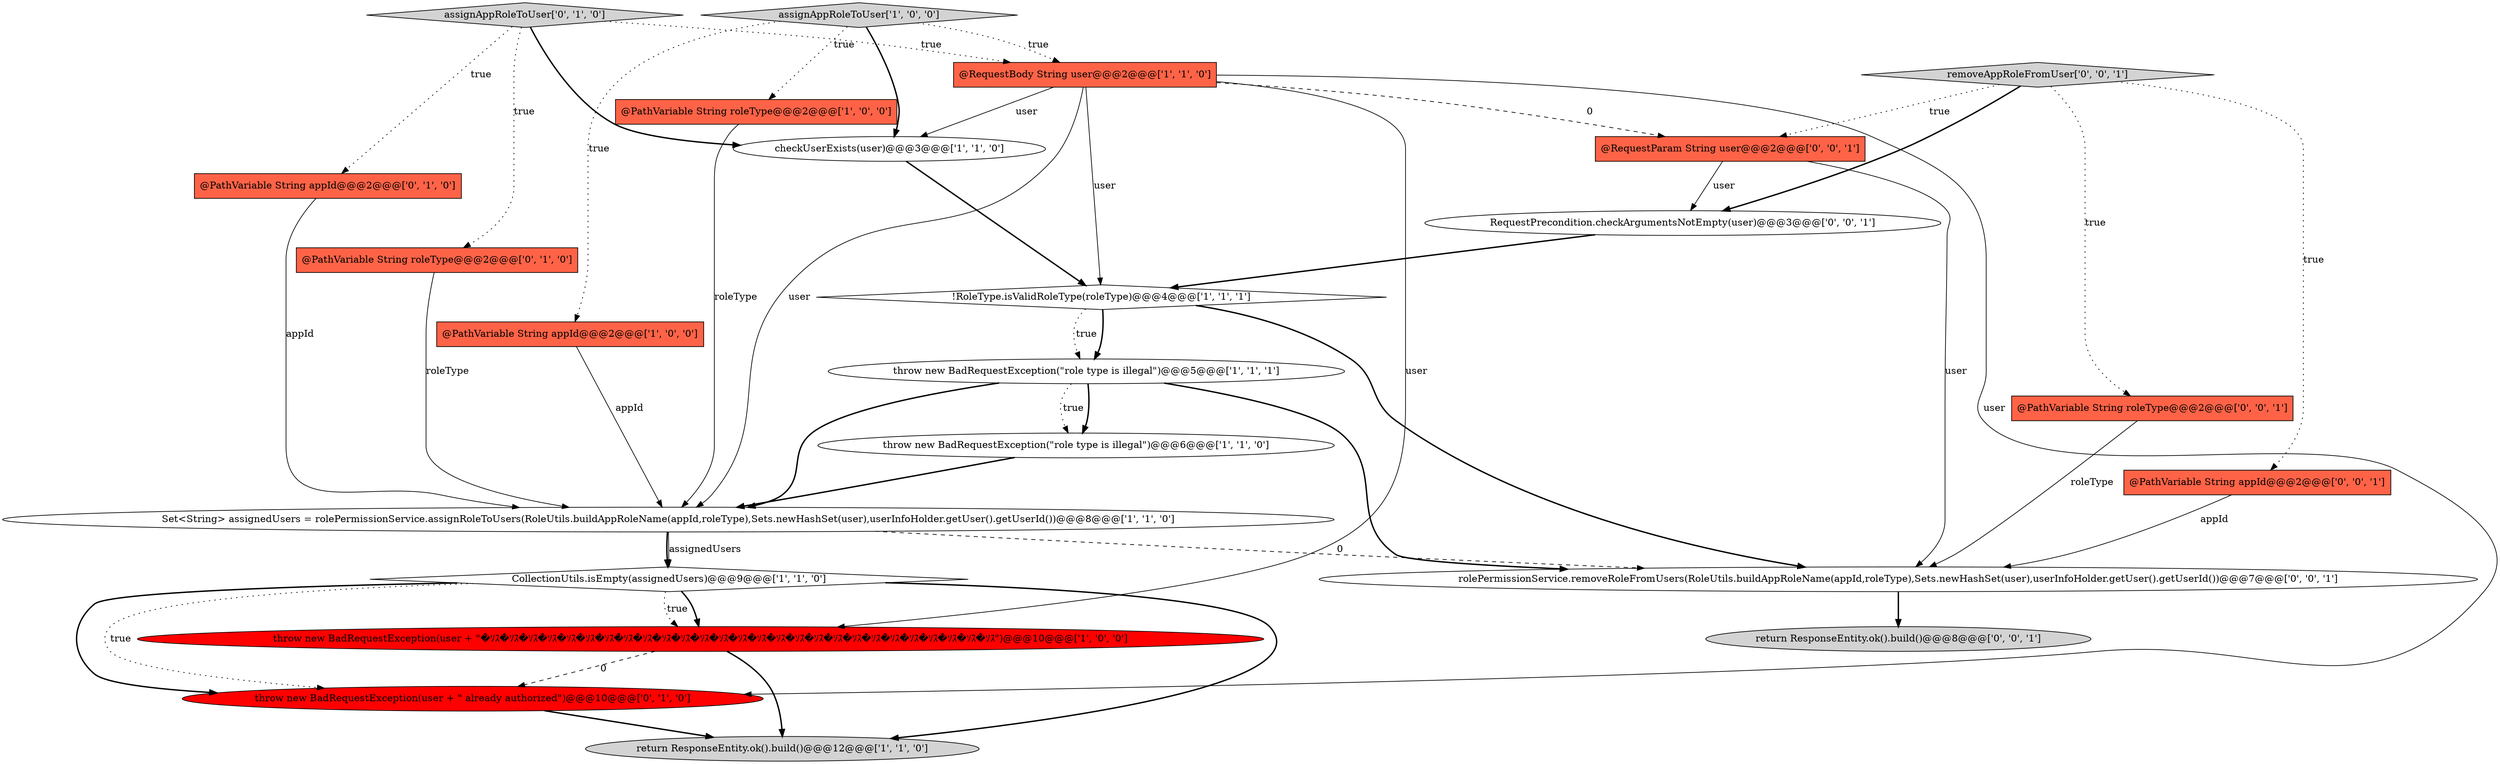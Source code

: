 digraph {
10 [style = filled, label = "assignAppRoleToUser['1', '0', '0']", fillcolor = lightgray, shape = diamond image = "AAA0AAABBB1BBB"];
8 [style = filled, label = "!RoleType.isValidRoleType(roleType)@@@4@@@['1', '1', '1']", fillcolor = white, shape = diamond image = "AAA0AAABBB1BBB"];
11 [style = filled, label = "throw new BadRequestException(\"role type is illegal\")@@@6@@@['1', '1', '0']", fillcolor = white, shape = ellipse image = "AAA0AAABBB1BBB"];
19 [style = filled, label = "removeAppRoleFromUser['0', '0', '1']", fillcolor = lightgray, shape = diamond image = "AAA0AAABBB3BBB"];
7 [style = filled, label = "@RequestBody String user@@@2@@@['1', '1', '0']", fillcolor = tomato, shape = box image = "AAA0AAABBB1BBB"];
21 [style = filled, label = "@RequestParam String user@@@2@@@['0', '0', '1']", fillcolor = tomato, shape = box image = "AAA0AAABBB3BBB"];
22 [style = filled, label = "return ResponseEntity.ok().build()@@@8@@@['0', '0', '1']", fillcolor = lightgray, shape = ellipse image = "AAA0AAABBB3BBB"];
18 [style = filled, label = "@PathVariable String roleType@@@2@@@['0', '0', '1']", fillcolor = tomato, shape = box image = "AAA0AAABBB3BBB"];
20 [style = filled, label = "RequestPrecondition.checkArgumentsNotEmpty(user)@@@3@@@['0', '0', '1']", fillcolor = white, shape = ellipse image = "AAA0AAABBB3BBB"];
0 [style = filled, label = "throw new BadRequestException(\"role type is illegal\")@@@5@@@['1', '1', '1']", fillcolor = white, shape = ellipse image = "AAA0AAABBB1BBB"];
3 [style = filled, label = "@PathVariable String roleType@@@2@@@['1', '0', '0']", fillcolor = tomato, shape = box image = "AAA0AAABBB1BBB"];
14 [style = filled, label = "assignAppRoleToUser['0', '1', '0']", fillcolor = lightgray, shape = diamond image = "AAA0AAABBB2BBB"];
16 [style = filled, label = "rolePermissionService.removeRoleFromUsers(RoleUtils.buildAppRoleName(appId,roleType),Sets.newHashSet(user),userInfoHolder.getUser().getUserId())@@@7@@@['0', '0', '1']", fillcolor = white, shape = ellipse image = "AAA0AAABBB3BBB"];
4 [style = filled, label = "checkUserExists(user)@@@3@@@['1', '1', '0']", fillcolor = white, shape = ellipse image = "AAA0AAABBB1BBB"];
1 [style = filled, label = "Set<String> assignedUsers = rolePermissionService.assignRoleToUsers(RoleUtils.buildAppRoleName(appId,roleType),Sets.newHashSet(user),userInfoHolder.getUser().getUserId())@@@8@@@['1', '1', '0']", fillcolor = white, shape = ellipse image = "AAA0AAABBB1BBB"];
12 [style = filled, label = "@PathVariable String appId@@@2@@@['0', '1', '0']", fillcolor = tomato, shape = box image = "AAA0AAABBB2BBB"];
2 [style = filled, label = "@PathVariable String appId@@@2@@@['1', '0', '0']", fillcolor = tomato, shape = box image = "AAA0AAABBB1BBB"];
17 [style = filled, label = "@PathVariable String appId@@@2@@@['0', '0', '1']", fillcolor = tomato, shape = box image = "AAA0AAABBB3BBB"];
15 [style = filled, label = "throw new BadRequestException(user + \" already authorized\")@@@10@@@['0', '1', '0']", fillcolor = red, shape = ellipse image = "AAA1AAABBB2BBB"];
6 [style = filled, label = "return ResponseEntity.ok().build()@@@12@@@['1', '1', '0']", fillcolor = lightgray, shape = ellipse image = "AAA0AAABBB1BBB"];
13 [style = filled, label = "@PathVariable String roleType@@@2@@@['0', '1', '0']", fillcolor = tomato, shape = box image = "AAA0AAABBB2BBB"];
5 [style = filled, label = "CollectionUtils.isEmpty(assignedUsers)@@@9@@@['1', '1', '0']", fillcolor = white, shape = diamond image = "AAA0AAABBB1BBB"];
9 [style = filled, label = "throw new BadRequestException(user + \"�ｿｽ�ｿｽ�ｿｽ�ｿｽ�ｿｽ�ｿｽ�ｿｽ�ｿｽ�ｿｽ�ｿｽ�ｿｽ�ｿｽ�ｿｽ�ｿｽ�ｿｽ�ｿｽ�ｿｽ�ｿｽ�ｿｽ�ｿｽ�ｿｽ�ｿｽ�ｿｽ�ｿｽ�ｿｽ�ｿｽ�ｿｽ\")@@@10@@@['1', '0', '0']", fillcolor = red, shape = ellipse image = "AAA1AAABBB1BBB"];
1->5 [style = bold, label=""];
7->15 [style = solid, label="user"];
8->16 [style = bold, label=""];
0->16 [style = bold, label=""];
1->5 [style = solid, label="assignedUsers"];
7->21 [style = dashed, label="0"];
14->12 [style = dotted, label="true"];
5->9 [style = bold, label=""];
11->1 [style = bold, label=""];
19->17 [style = dotted, label="true"];
19->20 [style = bold, label=""];
19->18 [style = dotted, label="true"];
17->16 [style = solid, label="appId"];
10->3 [style = dotted, label="true"];
0->11 [style = bold, label=""];
5->15 [style = bold, label=""];
21->16 [style = solid, label="user"];
15->6 [style = bold, label=""];
19->21 [style = dotted, label="true"];
16->22 [style = bold, label=""];
2->1 [style = solid, label="appId"];
5->15 [style = dotted, label="true"];
14->13 [style = dotted, label="true"];
9->6 [style = bold, label=""];
8->0 [style = bold, label=""];
7->9 [style = solid, label="user"];
18->16 [style = solid, label="roleType"];
20->8 [style = bold, label=""];
7->1 [style = solid, label="user"];
5->6 [style = bold, label=""];
10->2 [style = dotted, label="true"];
7->8 [style = solid, label="user"];
0->1 [style = bold, label=""];
1->16 [style = dashed, label="0"];
14->7 [style = dotted, label="true"];
7->4 [style = solid, label="user"];
3->1 [style = solid, label="roleType"];
13->1 [style = solid, label="roleType"];
10->4 [style = bold, label=""];
5->9 [style = dotted, label="true"];
4->8 [style = bold, label=""];
12->1 [style = solid, label="appId"];
8->0 [style = dotted, label="true"];
0->11 [style = dotted, label="true"];
21->20 [style = solid, label="user"];
10->7 [style = dotted, label="true"];
9->15 [style = dashed, label="0"];
14->4 [style = bold, label=""];
}
